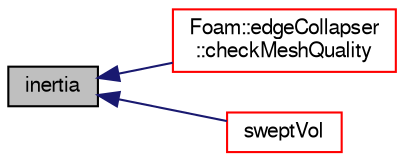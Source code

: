 digraph "inertia"
{
  bgcolor="transparent";
  edge [fontname="FreeSans",fontsize="10",labelfontname="FreeSans",labelfontsize="10"];
  node [fontname="FreeSans",fontsize="10",shape=record];
  rankdir="LR";
  Node487 [label="inertia",height=0.2,width=0.4,color="black", fillcolor="grey75", style="filled", fontcolor="black"];
  Node487 -> Node488 [dir="back",color="midnightblue",fontsize="10",style="solid",fontname="FreeSans"];
  Node488 [label="Foam::edgeCollapser\l::checkMeshQuality",height=0.2,width=0.4,color="red",URL="$a21642.html#a05c592dbdbe3fcc0728c2595750b5982",tooltip="Check mesh and mark points on faces in error. "];
  Node487 -> Node492 [dir="back",color="midnightblue",fontsize="10",style="solid",fontname="FreeSans"];
  Node492 [label="sweptVol",height=0.2,width=0.4,color="red",URL="$a27218.html#a743d10838ee312b92583a77350a95831",tooltip="Return the volume swept out by the face when its points move. "];
}
